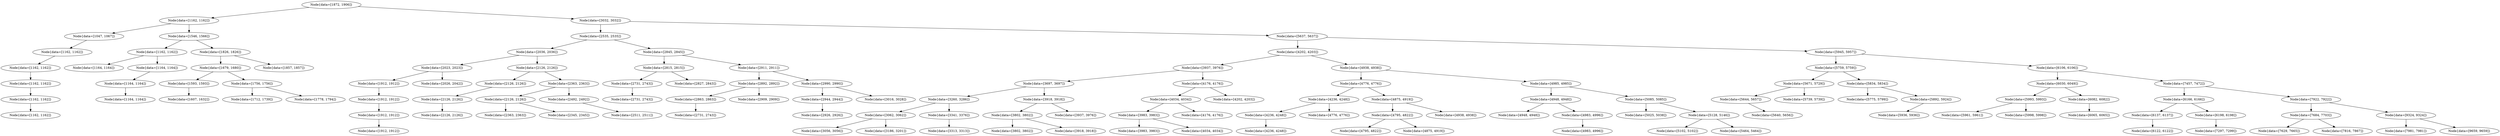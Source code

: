 digraph G{
1108649163 [label="Node{data=[1872, 1906]}"]
1108649163 -> 685358470
685358470 [label="Node{data=[1162, 1162]}"]
685358470 -> 796437332
796437332 [label="Node{data=[1047, 1067]}"]
796437332 -> 1856765993
1856765993 [label="Node{data=[1162, 1162]}"]
1856765993 -> 158974923
158974923 [label="Node{data=[1162, 1162]}"]
158974923 -> 1823042287
1823042287 [label="Node{data=[1162, 1162]}"]
1823042287 -> 107040293
107040293 [label="Node{data=[1162, 1162]}"]
107040293 -> 146979720
146979720 [label="Node{data=[1162, 1162]}"]
685358470 -> 1340233408
1340233408 [label="Node{data=[1546, 1566]}"]
1340233408 -> 1748739009
1748739009 [label="Node{data=[1162, 1162]}"]
1748739009 -> 1688717445
1688717445 [label="Node{data=[1164, 1164]}"]
1748739009 -> 2032410978
2032410978 [label="Node{data=[1164, 1164]}"]
2032410978 -> 615333072
615333072 [label="Node{data=[1164, 1164]}"]
615333072 -> 297645615
297645615 [label="Node{data=[1164, 1164]}"]
1340233408 -> 1258600317
1258600317 [label="Node{data=[1826, 1826]}"]
1258600317 -> 334733390
334733390 [label="Node{data=[1679, 1680]}"]
334733390 -> 1593132380
1593132380 [label="Node{data=[1593, 1593]}"]
1593132380 -> 570793059
570793059 [label="Node{data=[1607, 1632]}"]
334733390 -> 1288992769
1288992769 [label="Node{data=[1756, 1756]}"]
1288992769 -> 1110134789
1110134789 [label="Node{data=[1712, 1739]}"]
1288992769 -> 914367161
914367161 [label="Node{data=[1778, 1794]}"]
1258600317 -> 946357902
946357902 [label="Node{data=[1857, 1857]}"]
1108649163 -> 1469261298
1469261298 [label="Node{data=[3032, 3032]}"]
1469261298 -> 1327557757
1327557757 [label="Node{data=[2535, 2535]}"]
1327557757 -> 2021821130
2021821130 [label="Node{data=[2036, 2036]}"]
2021821130 -> 44367714
44367714 [label="Node{data=[2023, 2023]}"]
44367714 -> 1280763505
1280763505 [label="Node{data=[1912, 1912]}"]
1280763505 -> 81639554
81639554 [label="Node{data=[1912, 1912]}"]
81639554 -> 1759884809
1759884809 [label="Node{data=[1912, 1912]}"]
1759884809 -> 1293884312
1293884312 [label="Node{data=[1912, 1912]}"]
44367714 -> 906041636
906041636 [label="Node{data=[2026, 2042]}"]
2021821130 -> 1609674446
1609674446 [label="Node{data=[2126, 2126]}"]
1609674446 -> 442572487
442572487 [label="Node{data=[2126, 2126]}"]
442572487 -> 790037960
790037960 [label="Node{data=[2126, 2126]}"]
790037960 -> 300015927
300015927 [label="Node{data=[2126, 2126]}"]
1609674446 -> 1127524891
1127524891 [label="Node{data=[2363, 2363]}"]
1127524891 -> 1370555292
1370555292 [label="Node{data=[2126, 2126]}"]
1370555292 -> 1184851239
1184851239 [label="Node{data=[2363, 2363]}"]
1370555292 -> 1491717274
1491717274 [label="Node{data=[2345, 2345]}"]
1127524891 -> 1055642094
1055642094 [label="Node{data=[2492, 2492]}"]
1055642094 -> 1730123852
1730123852 [label="Node{data=[2511, 2511]}"]
1327557757 -> 1519681493
1519681493 [label="Node{data=[2845, 2845]}"]
1519681493 -> 1276110081
1276110081 [label="Node{data=[2815, 2815]}"]
1276110081 -> 738929103
738929103 [label="Node{data=[2731, 2743]}"]
738929103 -> 927795706
927795706 [label="Node{data=[2731, 2743]}"]
1276110081 -> 1323213329
1323213329 [label="Node{data=[2827, 2843]}"]
1519681493 -> 2110415142
2110415142 [label="Node{data=[2911, 2911]}"]
2110415142 -> 150632961
150632961 [label="Node{data=[2892, 2892]}"]
150632961 -> 1462214717
1462214717 [label="Node{data=[2863, 2863]}"]
1462214717 -> 1817337570
1817337570 [label="Node{data=[2731, 2743]}"]
150632961 -> 1119863071
1119863071 [label="Node{data=[2909, 2909]}"]
2110415142 -> 424579387
424579387 [label="Node{data=[2990, 2990]}"]
424579387 -> 1937960039
1937960039 [label="Node{data=[2944, 2944]}"]
1937960039 -> 232327611
232327611 [label="Node{data=[2926, 2926]}"]
424579387 -> 835884582
835884582 [label="Node{data=[3016, 3028]}"]
1469261298 -> 1559764590
1559764590 [label="Node{data=[5637, 5637]}"]
1559764590 -> 947728450
947728450 [label="Node{data=[4202, 4203]}"]
947728450 -> 2108449319
2108449319 [label="Node{data=[3937, 3976]}"]
2108449319 -> 1483388946
1483388946 [label="Node{data=[3697, 3697]}"]
1483388946 -> 1149097503
1149097503 [label="Node{data=[3260, 3286]}"]
1149097503 -> 366150130
366150130 [label="Node{data=[3062, 3062]}"]
366150130 -> 200336437
200336437 [label="Node{data=[3056, 3056]}"]
366150130 -> 106395505
106395505 [label="Node{data=[3186, 3201]}"]
1149097503 -> 741377162
741377162 [label="Node{data=[3341, 3376]}"]
741377162 -> 560057455
560057455 [label="Node{data=[3313, 3313]}"]
1483388946 -> 767313210
767313210 [label="Node{data=[3918, 3918]}"]
767313210 -> 275596035
275596035 [label="Node{data=[3802, 3802]}"]
275596035 -> 953258320
953258320 [label="Node{data=[3802, 3802]}"]
275596035 -> 394010769
394010769 [label="Node{data=[3918, 3918]}"]
767313210 -> 1487286993
1487286993 [label="Node{data=[3937, 3976]}"]
2108449319 -> 573114269
573114269 [label="Node{data=[4176, 4176]}"]
573114269 -> 382093721
382093721 [label="Node{data=[4034, 4034]}"]
382093721 -> 1623755640
1623755640 [label="Node{data=[3983, 3983]}"]
1623755640 -> 152116490
152116490 [label="Node{data=[3983, 3983]}"]
1623755640 -> 1668212314
1668212314 [label="Node{data=[4034, 4034]}"]
382093721 -> 1195434287
1195434287 [label="Node{data=[4176, 4176]}"]
573114269 -> 1668751860
1668751860 [label="Node{data=[4202, 4203]}"]
947728450 -> 1645189597
1645189597 [label="Node{data=[4938, 4938]}"]
1645189597 -> 1984425968
1984425968 [label="Node{data=[4776, 4776]}"]
1984425968 -> 919478670
919478670 [label="Node{data=[4236, 4248]}"]
919478670 -> 1819074082
1819074082 [label="Node{data=[4236, 4248]}"]
1819074082 -> 1915974403
1915974403 [label="Node{data=[4236, 4248]}"]
919478670 -> 1002580698
1002580698 [label="Node{data=[4776, 4776]}"]
1984425968 -> 2085072509
2085072509 [label="Node{data=[4875, 4919]}"]
2085072509 -> 1985012249
1985012249 [label="Node{data=[4795, 4822]}"]
1985012249 -> 521284795
521284795 [label="Node{data=[4795, 4822]}"]
1985012249 -> 892096889
892096889 [label="Node{data=[4875, 4919]}"]
2085072509 -> 1960388071
1960388071 [label="Node{data=[4938, 4938]}"]
1645189597 -> 90722639
90722639 [label="Node{data=[4985, 4985]}"]
90722639 -> 185717421
185717421 [label="Node{data=[4948, 4948]}"]
185717421 -> 1558310191
1558310191 [label="Node{data=[4948, 4948]}"]
185717421 -> 1630145865
1630145865 [label="Node{data=[4983, 4996]}"]
1630145865 -> 646957578
646957578 [label="Node{data=[4983, 4996]}"]
90722639 -> 596570316
596570316 [label="Node{data=[5085, 5085]}"]
596570316 -> 1884682503
1884682503 [label="Node{data=[5025, 5038]}"]
596570316 -> 1092936193
1092936193 [label="Node{data=[5128, 5146]}"]
1092936193 -> 430161845
430161845 [label="Node{data=[5102, 5102]}"]
1092936193 -> 1300182237
1300182237 [label="Node{data=[5464, 5464]}"]
1559764590 -> 314401204
314401204 [label="Node{data=[5945, 5957]}"]
314401204 -> 1953479944
1953479944 [label="Node{data=[5759, 5759]}"]
1953479944 -> 1890970151
1890970151 [label="Node{data=[5671, 5729]}"]
1890970151 -> 1155064112
1155064112 [label="Node{data=[5644, 5657]}"]
1155064112 -> 1032947934
1032947934 [label="Node{data=[5640, 5656]}"]
1890970151 -> 882898329
882898329 [label="Node{data=[5739, 5739]}"]
1953479944 -> 1805964799
1805964799 [label="Node{data=[5834, 5834]}"]
1805964799 -> 1752590554
1752590554 [label="Node{data=[5775, 5799]}"]
1805964799 -> 1494272626
1494272626 [label="Node{data=[5892, 5924]}"]
1494272626 -> 308862964
308862964 [label="Node{data=[5936, 5936]}"]
314401204 -> 1596910443
1596910443 [label="Node{data=[6106, 6106]}"]
1596910443 -> 80050412
80050412 [label="Node{data=[6030, 6049]}"]
80050412 -> 1540972892
1540972892 [label="Node{data=[5993, 5993]}"]
1540972892 -> 261784236
261784236 [label="Node{data=[5961, 5961]}"]
1540972892 -> 658986375
658986375 [label="Node{data=[5998, 5998]}"]
80050412 -> 141183899
141183899 [label="Node{data=[6082, 6082]}"]
141183899 -> 405346379
405346379 [label="Node{data=[6065, 6065]}"]
1596910443 -> 1140680192
1140680192 [label="Node{data=[7457, 7472]}"]
1140680192 -> 1577842837
1577842837 [label="Node{data=[6166, 6166]}"]
1577842837 -> 73877084
73877084 [label="Node{data=[6137, 6137]}"]
73877084 -> 1415380443
1415380443 [label="Node{data=[6122, 6122]}"]
1577842837 -> 2092522550
2092522550 [label="Node{data=[6198, 6198]}"]
2092522550 -> 2113391716
2113391716 [label="Node{data=[7297, 7299]}"]
1140680192 -> 1125916704
1125916704 [label="Node{data=[7922, 7922]}"]
1125916704 -> 1880997821
1880997821 [label="Node{data=[7684, 7703]}"]
1880997821 -> 1190335844
1190335844 [label="Node{data=[7629, 7665]}"]
1880997821 -> 86271282
86271282 [label="Node{data=[7816, 7867]}"]
1125916704 -> 664492182
664492182 [label="Node{data=[9324, 9324]}"]
664492182 -> 979827599
979827599 [label="Node{data=[7981, 7981]}"]
664492182 -> 1692434834
1692434834 [label="Node{data=[9659, 9659]}"]
}